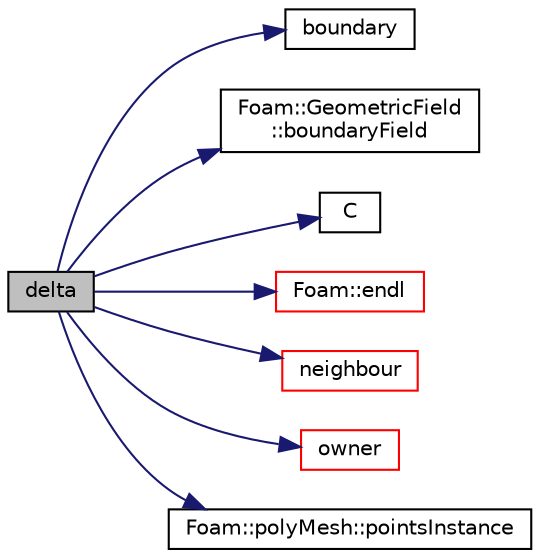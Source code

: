digraph "delta"
{
  bgcolor="transparent";
  edge [fontname="Helvetica",fontsize="10",labelfontname="Helvetica",labelfontsize="10"];
  node [fontname="Helvetica",fontsize="10",shape=record];
  rankdir="LR";
  Node1 [label="delta",height=0.2,width=0.4,color="black", fillcolor="grey75", style="filled", fontcolor="black"];
  Node1 -> Node2 [color="midnightblue",fontsize="10",style="solid",fontname="Helvetica"];
  Node2 [label="boundary",height=0.2,width=0.4,color="black",URL="$a00868.html#a971347d65410875e38ea654dfd193a19",tooltip="Return reference to boundary mesh. "];
  Node1 -> Node3 [color="midnightblue",fontsize="10",style="solid",fontname="Helvetica"];
  Node3 [label="Foam::GeometricField\l::boundaryField",height=0.2,width=0.4,color="black",URL="$a00913.html#a3c6c1a789b48ea0c5e8bff64f9c14f2d",tooltip="Return reference to GeometricBoundaryField. "];
  Node1 -> Node4 [color="midnightblue",fontsize="10",style="solid",fontname="Helvetica"];
  Node4 [label="C",height=0.2,width=0.4,color="black",URL="$a00868.html#add65fc7bb62260f0f5144592e78ccdba",tooltip="Return cell centres as volVectorField. "];
  Node1 -> Node5 [color="midnightblue",fontsize="10",style="solid",fontname="Helvetica"];
  Node5 [label="Foam::endl",height=0.2,width=0.4,color="red",URL="$a10675.html#a2db8fe02a0d3909e9351bb4275b23ce4",tooltip="Add newline and flush stream. "];
  Node1 -> Node6 [color="midnightblue",fontsize="10",style="solid",fontname="Helvetica"];
  Node6 [label="neighbour",height=0.2,width=0.4,color="red",URL="$a00868.html#a942a1cffef163625ee3408ae1f057dec",tooltip="Internal face neighbour. "];
  Node1 -> Node7 [color="midnightblue",fontsize="10",style="solid",fontname="Helvetica"];
  Node7 [label="owner",height=0.2,width=0.4,color="red",URL="$a00868.html#a81b70644afb4bbfce365e57592142fcc",tooltip="Internal face owner. "];
  Node1 -> Node8 [color="midnightblue",fontsize="10",style="solid",fontname="Helvetica"];
  Node8 [label="Foam::polyMesh::pointsInstance",height=0.2,width=0.4,color="black",URL="$a01905.html#a53d666389621432730eebcc16566c363",tooltip="Return the current instance directory for points. "];
}
